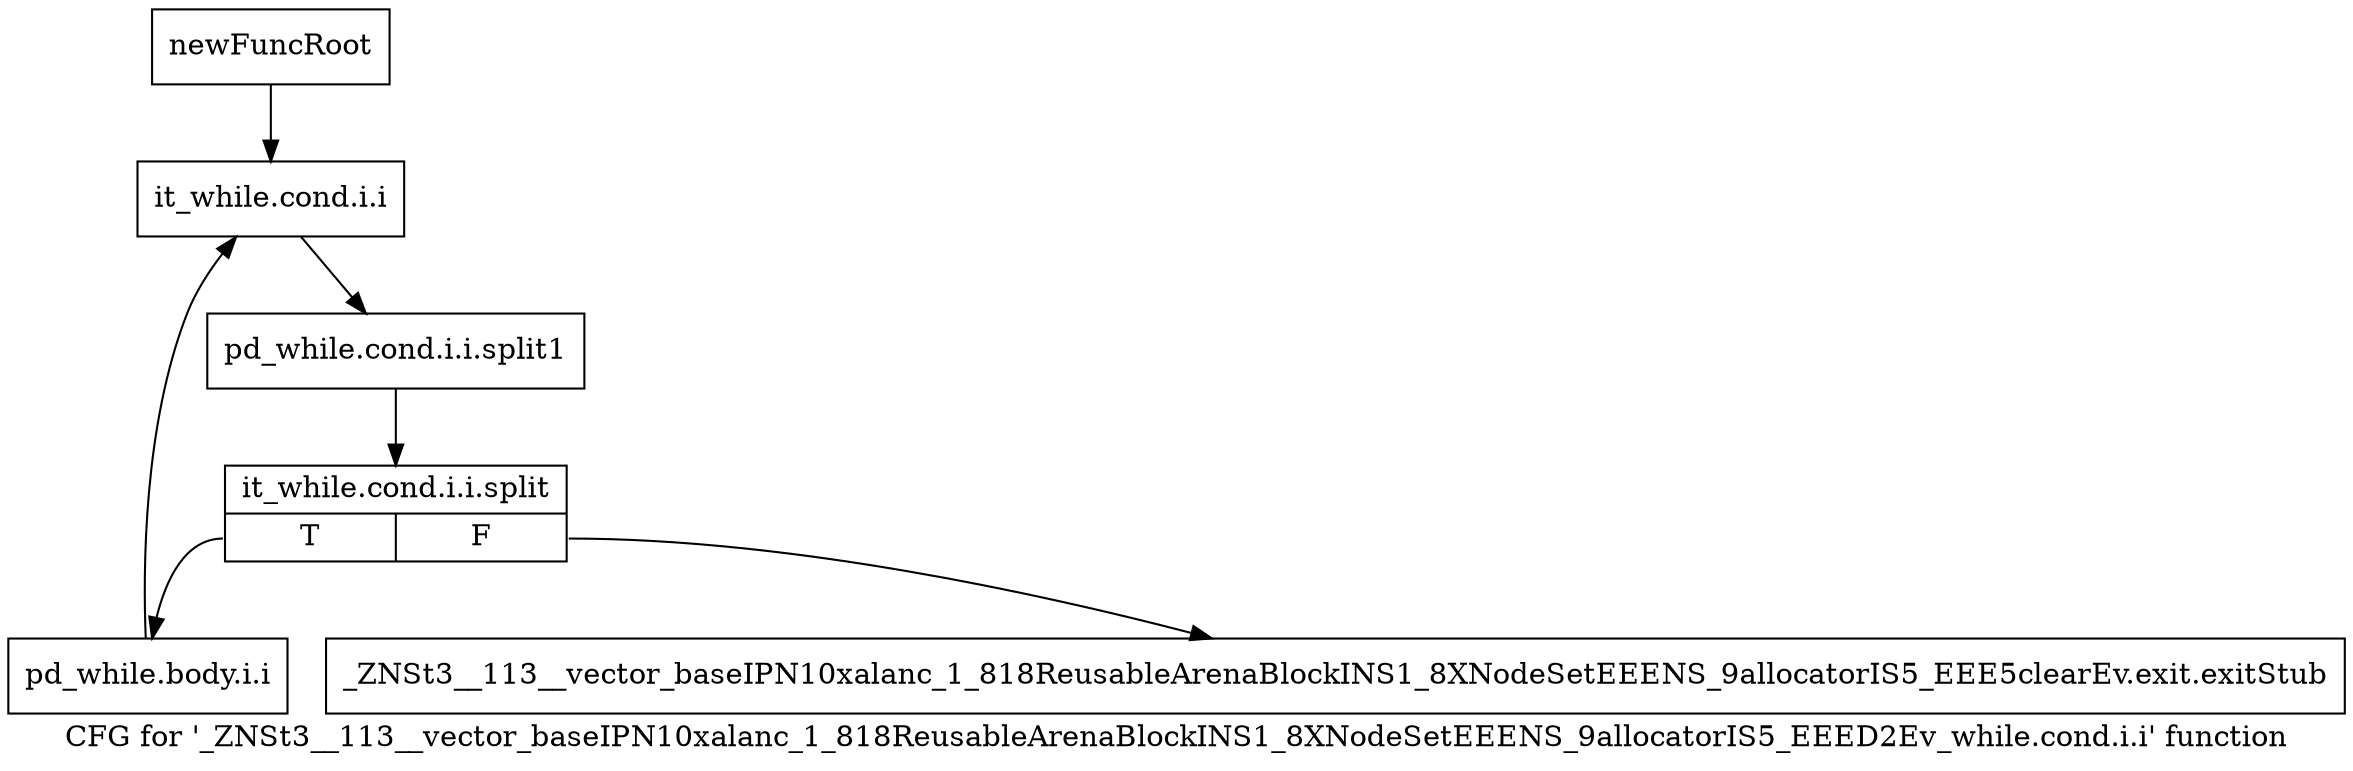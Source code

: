 digraph "CFG for '_ZNSt3__113__vector_baseIPN10xalanc_1_818ReusableArenaBlockINS1_8XNodeSetEEENS_9allocatorIS5_EEED2Ev_while.cond.i.i' function" {
	label="CFG for '_ZNSt3__113__vector_baseIPN10xalanc_1_818ReusableArenaBlockINS1_8XNodeSetEEENS_9allocatorIS5_EEED2Ev_while.cond.i.i' function";

	Node0x9e00690 [shape=record,label="{newFuncRoot}"];
	Node0x9e00690 -> Node0x9e00730;
	Node0x9e006e0 [shape=record,label="{_ZNSt3__113__vector_baseIPN10xalanc_1_818ReusableArenaBlockINS1_8XNodeSetEEENS_9allocatorIS5_EEE5clearEv.exit.exitStub}"];
	Node0x9e00730 [shape=record,label="{it_while.cond.i.i}"];
	Node0x9e00730 -> Node0xd0100f0;
	Node0xd0100f0 [shape=record,label="{pd_while.cond.i.i.split1}"];
	Node0xd0100f0 -> Node0xd03fdd0;
	Node0xd03fdd0 [shape=record,label="{it_while.cond.i.i.split|{<s0>T|<s1>F}}"];
	Node0xd03fdd0:s0 -> Node0x9e00780;
	Node0xd03fdd0:s1 -> Node0x9e006e0;
	Node0x9e00780 [shape=record,label="{pd_while.body.i.i}"];
	Node0x9e00780 -> Node0x9e00730;
}
